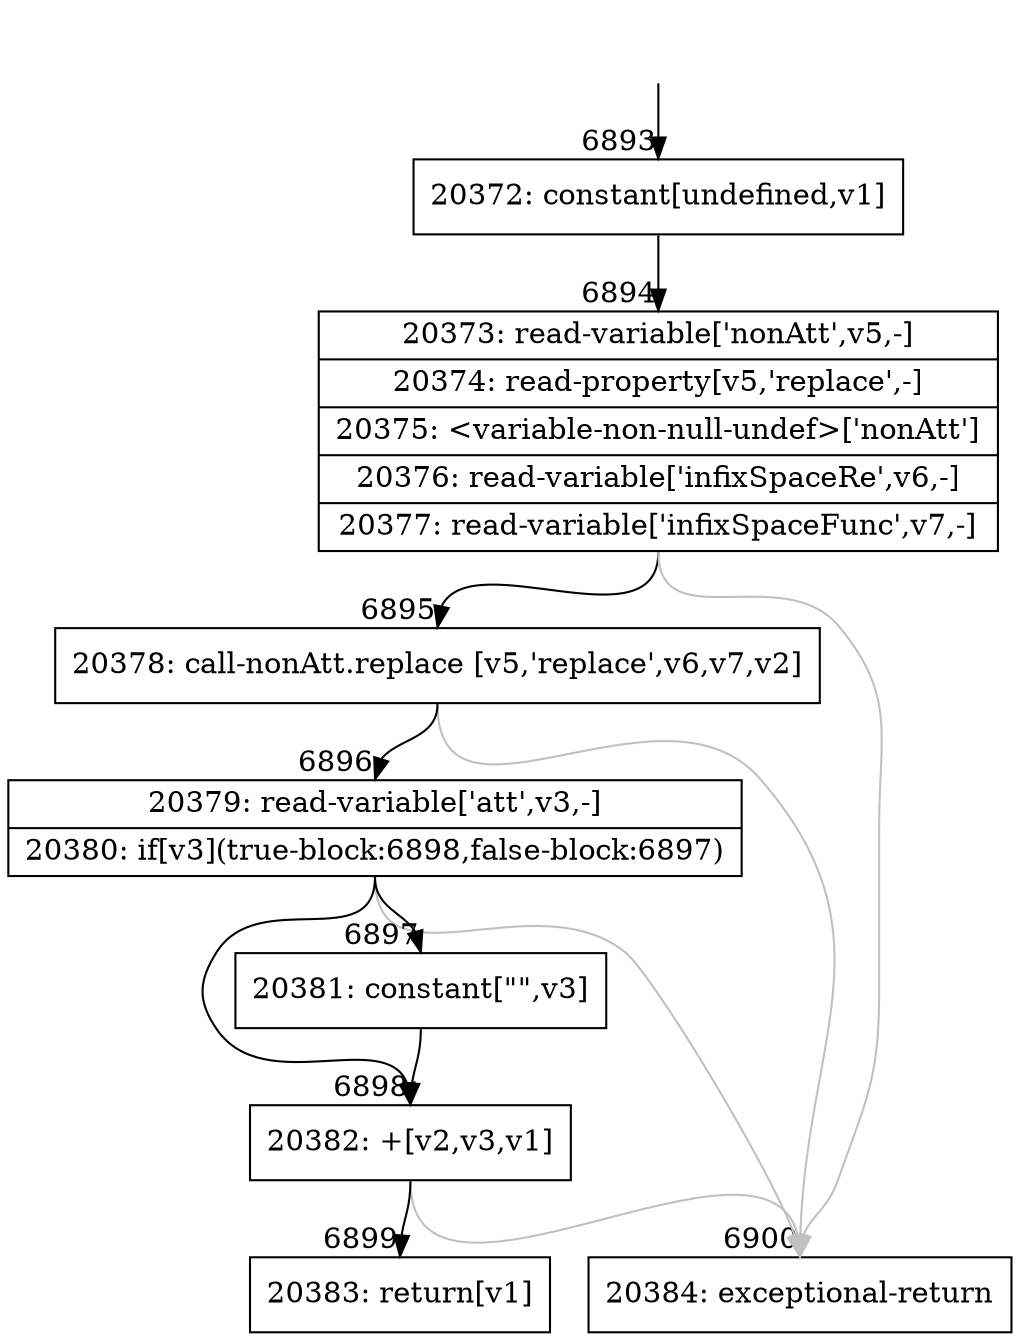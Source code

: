 digraph {
rankdir="TD"
BB_entry484[shape=none,label=""];
BB_entry484 -> BB6893 [tailport=s, headport=n, headlabel="    6893"]
BB6893 [shape=record label="{20372: constant[undefined,v1]}" ] 
BB6893 -> BB6894 [tailport=s, headport=n, headlabel="      6894"]
BB6894 [shape=record label="{20373: read-variable['nonAtt',v5,-]|20374: read-property[v5,'replace',-]|20375: \<variable-non-null-undef\>['nonAtt']|20376: read-variable['infixSpaceRe',v6,-]|20377: read-variable['infixSpaceFunc',v7,-]}" ] 
BB6894 -> BB6895 [tailport=s, headport=n, headlabel="      6895"]
BB6894 -> BB6900 [tailport=s, headport=n, color=gray, headlabel="      6900"]
BB6895 [shape=record label="{20378: call-nonAtt.replace [v5,'replace',v6,v7,v2]}" ] 
BB6895 -> BB6896 [tailport=s, headport=n, headlabel="      6896"]
BB6895 -> BB6900 [tailport=s, headport=n, color=gray]
BB6896 [shape=record label="{20379: read-variable['att',v3,-]|20380: if[v3](true-block:6898,false-block:6897)}" ] 
BB6896 -> BB6898 [tailport=s, headport=n, headlabel="      6898"]
BB6896 -> BB6897 [tailport=s, headport=n, headlabel="      6897"]
BB6896 -> BB6900 [tailport=s, headport=n, color=gray]
BB6897 [shape=record label="{20381: constant[\"\",v3]}" ] 
BB6897 -> BB6898 [tailport=s, headport=n]
BB6898 [shape=record label="{20382: +[v2,v3,v1]}" ] 
BB6898 -> BB6899 [tailport=s, headport=n, headlabel="      6899"]
BB6898 -> BB6900 [tailport=s, headport=n, color=gray]
BB6899 [shape=record label="{20383: return[v1]}" ] 
BB6900 [shape=record label="{20384: exceptional-return}" ] 
//#$~ 9646
}
